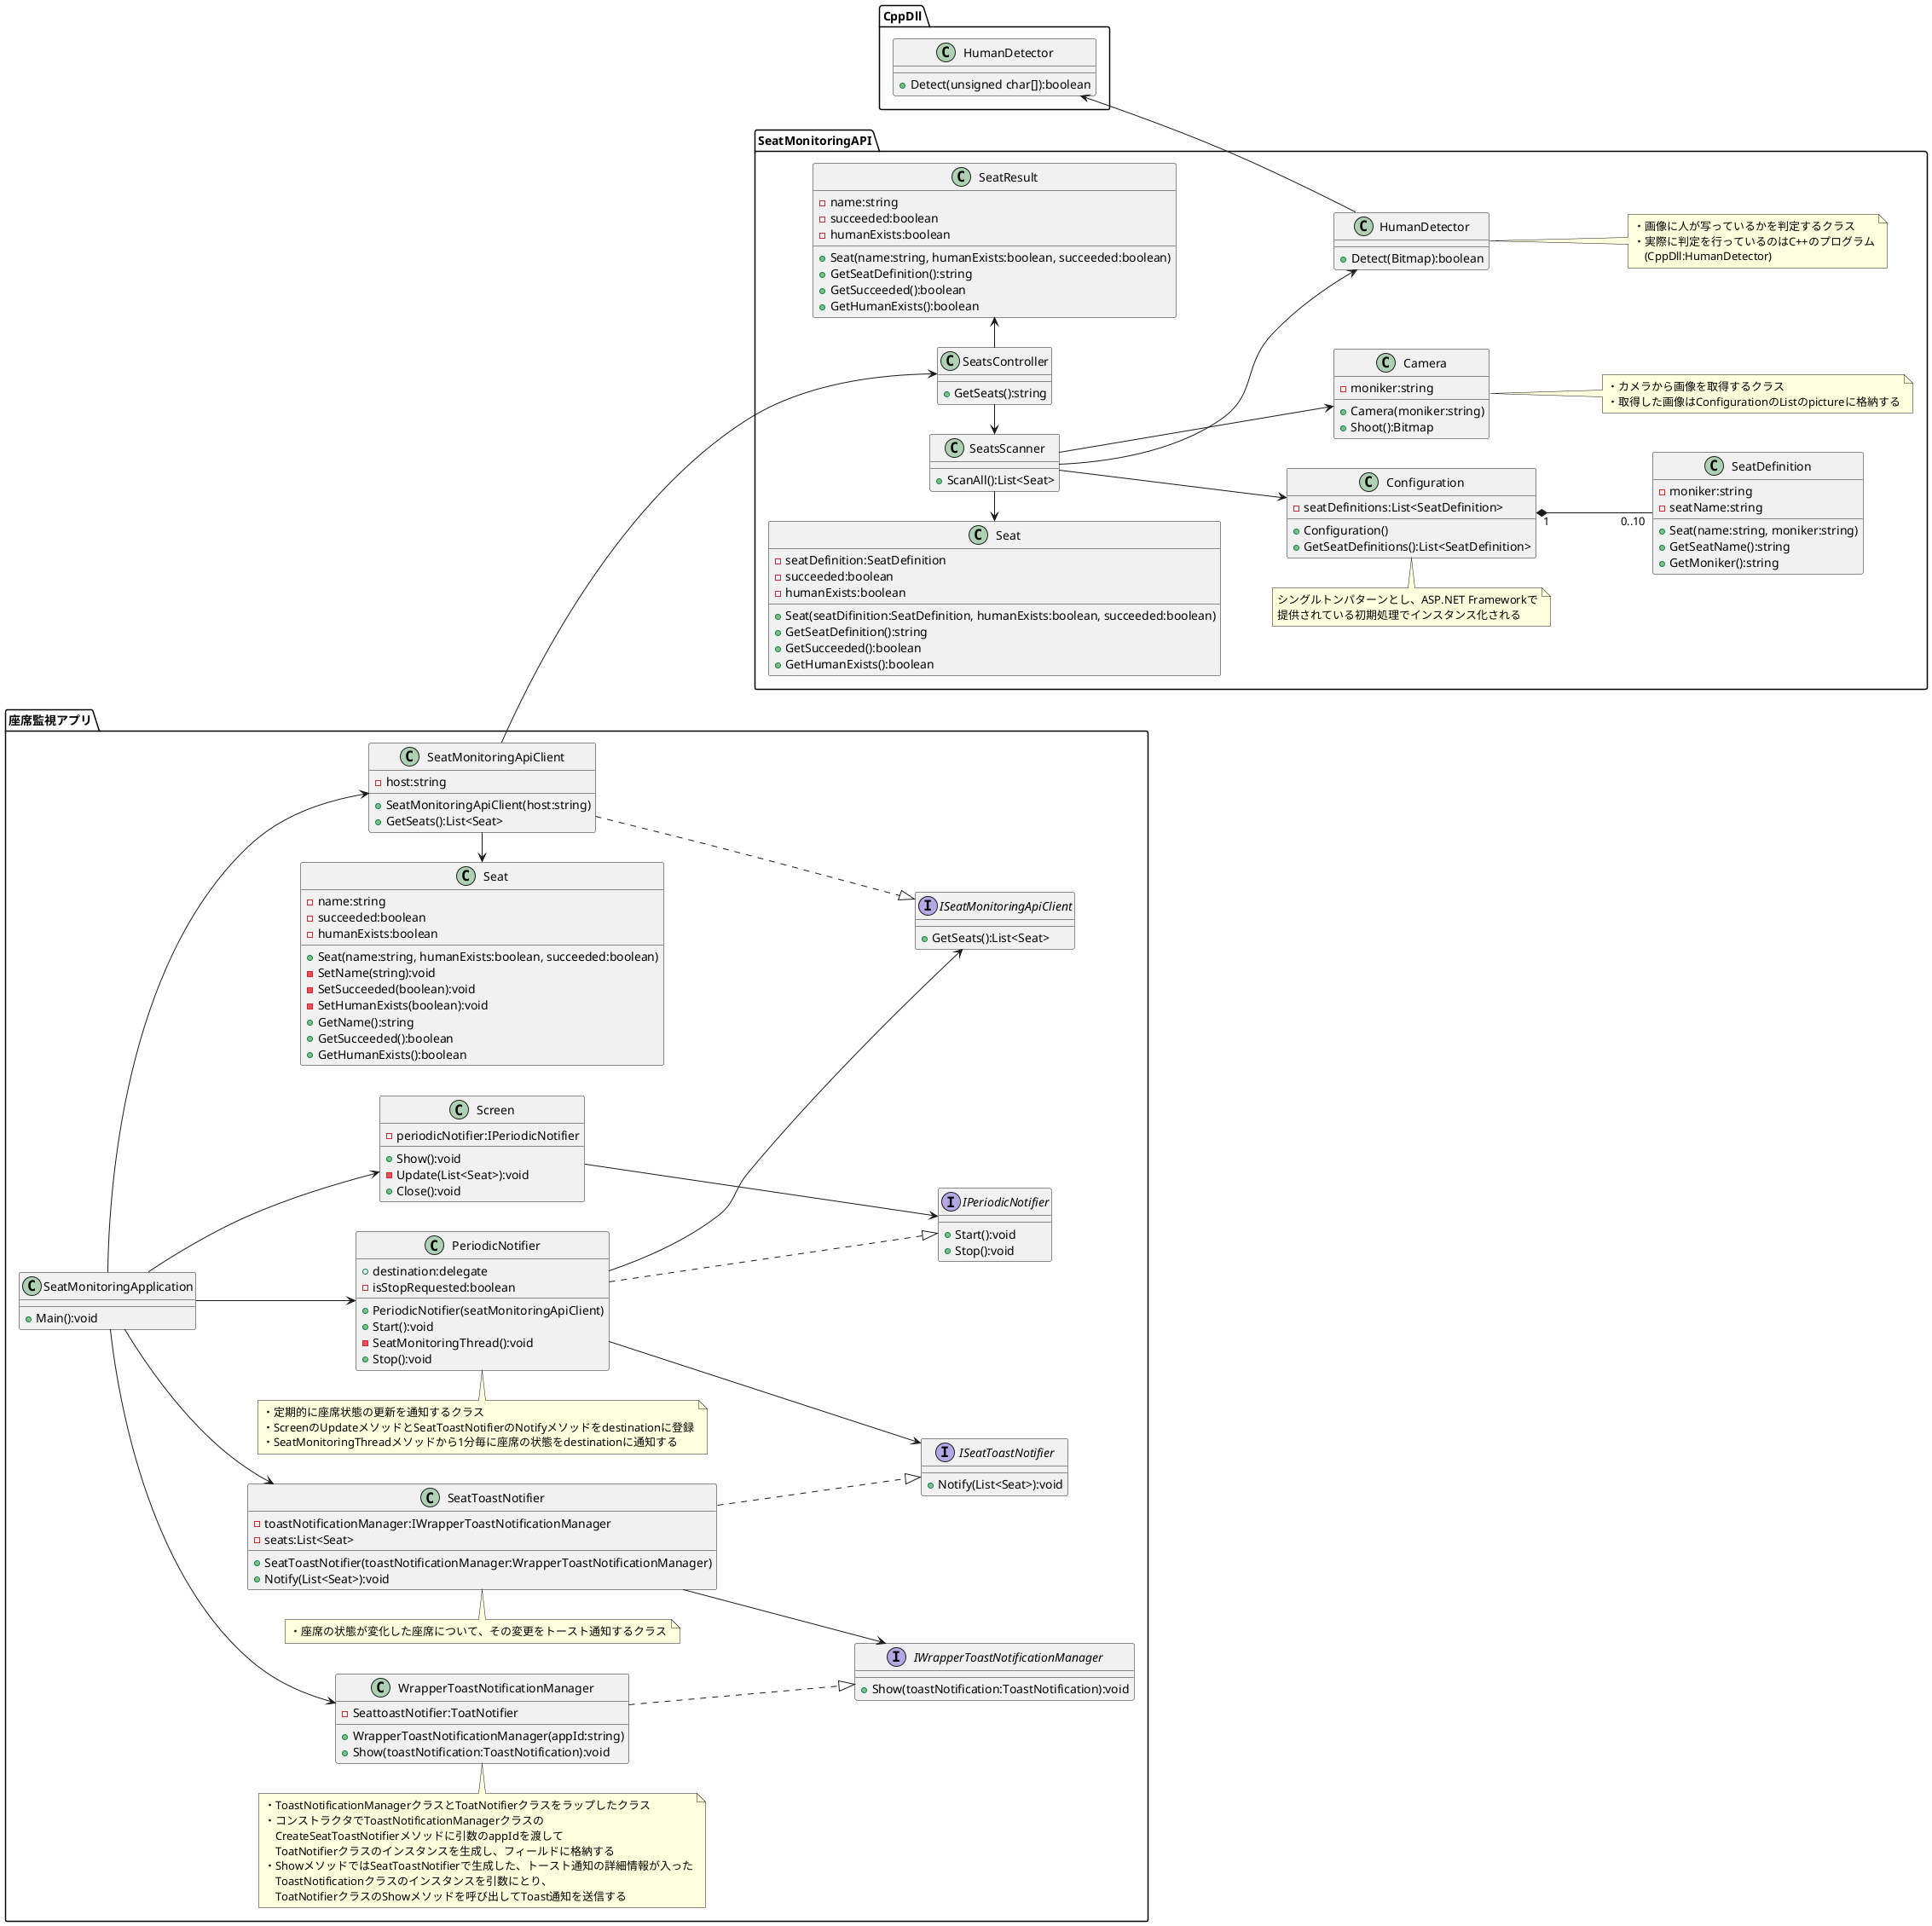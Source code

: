 @startuml クラス図
left to right direction

package 座席監視アプリ {
    class SeatMonitoringApplication {
        + Main():void
    }

	class Screen {
        - periodicNotifier:IPeriodicNotifier
        + Show():void
        - Update(List<Seat>):void
		+ Close():void
    }

    interface ISeatMonitoringApiClient {
        + GetSeats():List<Seat>
    }

    class SeatMonitoringApiClient {
        - host:string
        + SeatMonitoringApiClient(host:string)
        + GetSeats():List<Seat>
    }

    interface IPeriodicNotifier {
        + Start():void
        + Stop():void
    }

    class PeriodicNotifier {
        + destination:delegate
        - isStopRequested:boolean
        + PeriodicNotifier(seatMonitoringApiClient)
        + Start():void
        - SeatMonitoringThread():void
        + Stop():void
    }
    note top of PeriodicNotifier
        ・定期的に座席状態の更新を通知するクラス
        ・ScreenのUpdateメソッドとSeatToastNotifierのNotifyメソッドをdestinationに登録
        ・SeatMonitoringThreadメソッドから1分毎に座席の状態をdestinationに通知する
    end note

    interface ISeatToastNotifier {
        + Notify(List<Seat>):void
    }

    class SeatToastNotifier {
        - toastNotificationManager:IWrapperToastNotificationManager
        - seats:List<Seat>
        + SeatToastNotifier(toastNotificationManager:WrapperToastNotificationManager)
        + Notify(List<Seat>):void
    }
    note top of SeatToastNotifier
        ・座席の状態が変化した座席について、その変更をトースト通知するクラス
    end note

    interface IWrapperToastNotificationManager {
        + Show(toastNotification:ToastNotification):void
    }

    class WrapperToastNotificationManager {
        - SeattoastNotifier:ToatNotifier
        + WrapperToastNotificationManager(appId:string)
        + Show(toastNotification:ToastNotification):void
    }
    note top of WrapperToastNotificationManager
        ・ToastNotificationManagerクラスとToatNotifierクラスをラップしたクラス
        ・コンストラクタでToastNotificationManagerクラスの
        　CreateSeatToastNotifierメソッドに引数のappIdを渡して
        　ToatNotifierクラスのインスタンスを生成し、フィールドに格納する
        ・ShowメソッドではSeatToastNotifierで生成した、トースト通知の詳細情報が入った
        　ToastNotificationクラスのインスタンスを引数にとり、
        　ToatNotifierクラスのShowメソッドを呼び出してToast通知を送信する
    end note

    class "Seat" as ClientSeat {
        - name:string
        - succeeded:boolean
        - humanExists:boolean
        + Seat(name:string, humanExists:boolean, succeeded:boolean)
        - SetName(string):void
        - SetSucceeded(boolean):void
        - SetHumanExists(boolean):void
        + GetName():string
        + GetSucceeded():boolean
        + GetHumanExists():boolean
    }
}

package SeatMonitoringAPI {
	class SeatsController {
        + GetSeats():string
    }

    class SeatsScanner {
        + ScanAll():List<Seat>
    }
    
    class "Configuration" as ServerConfiguration {
        - seatDefinitions:List<SeatDefinition>
        + Configuration()
        + GetSeatDefinitions():List<SeatDefinition>
    }
	note top of ServerConfiguration
		シングルトンパターンとし、ASP.NET Frameworkで
		提供されている初期処理でインスタンス化される
	end note

    class Camera {
        - moniker:string
        + Camera(moniker:string)
        + Shoot():Bitmap
    }
    note right of Camera
        ・カメラから画像を取得するクラス
        ・取得した画像はConfigurationのListのpictureに格納する
    end note
    
    class "HumanDetector" as CsHumanDetector {
        + Detect(Bitmap):boolean
    }
    note right of CsHumanDetector
        ・画像に人が写っているかを判定するクラス
        ・実際に判定を行っているのはC++のプログラム
        　(CppDll:HumanDetector)
    end note

    class SeatDefinition {
        - moniker:string
        - seatName:string
        + Seat(name:string, moniker:string)
        + GetSeatName():string
        + GetMoniker():string
    }

    class Seat {
        - seatDefinition:SeatDefinition
        - succeeded:boolean
        - humanExists:boolean
        + Seat(seatDifinition:SeatDefinition, humanExists:boolean, succeeded:boolean)
        + GetSeatDefinition():string
        + GetSucceeded():boolean
        + GetHumanExists():boolean
    }
    
    class SeatResult {
        - name:string
        - succeeded:boolean
        - humanExists:boolean
        + Seat(name:string, humanExists:boolean, succeeded:boolean)
        + GetSeatDefinition():string
        + GetSucceeded():boolean
        + GetHumanExists():boolean
    }
}

package CppDll {
    class "HumanDetector" as CppHumanDetector {
        + Detect(unsigned char[]):boolean
    }
}

SeatMonitoringApplication --> Screen
Screen --> IPeriodicNotifier
SeatMonitoringApplication --> PeriodicNotifier
PeriodicNotifier ..|> IPeriodicNotifier
SeatMonitoringApplication --> SeatMonitoringApiClient
SeatMonitoringApplication --> SeatToastNotifier
SeatToastNotifier ..|> ISeatToastNotifier
PeriodicNotifier --> ISeatToastNotifier
SeatMonitoringApplication --> WrapperToastNotificationManager
WrapperToastNotificationManager ..|> IWrapperToastNotificationManager
PeriodicNotifier --> ISeatMonitoringApiClient
SeatMonitoringApiClient .|> ISeatMonitoringApiClient
SeatToastNotifier -> IWrapperToastNotificationManager

SeatMonitoringApiClient -left-> ClientSeat
SeatMonitoringApiClient -down-> SeatsController
SeatsController -left-> SeatsScanner
ServerConfiguration "1"*-down-"0..10" SeatDefinition
SeatsScanner --> ServerConfiguration
SeatsScanner --> CsHumanDetector
SeatsScanner --> Camera
SeatsScanner -left-> Seat
CppHumanDetector <-- CsHumanDetector
SeatsController -> SeatResult

@enduml